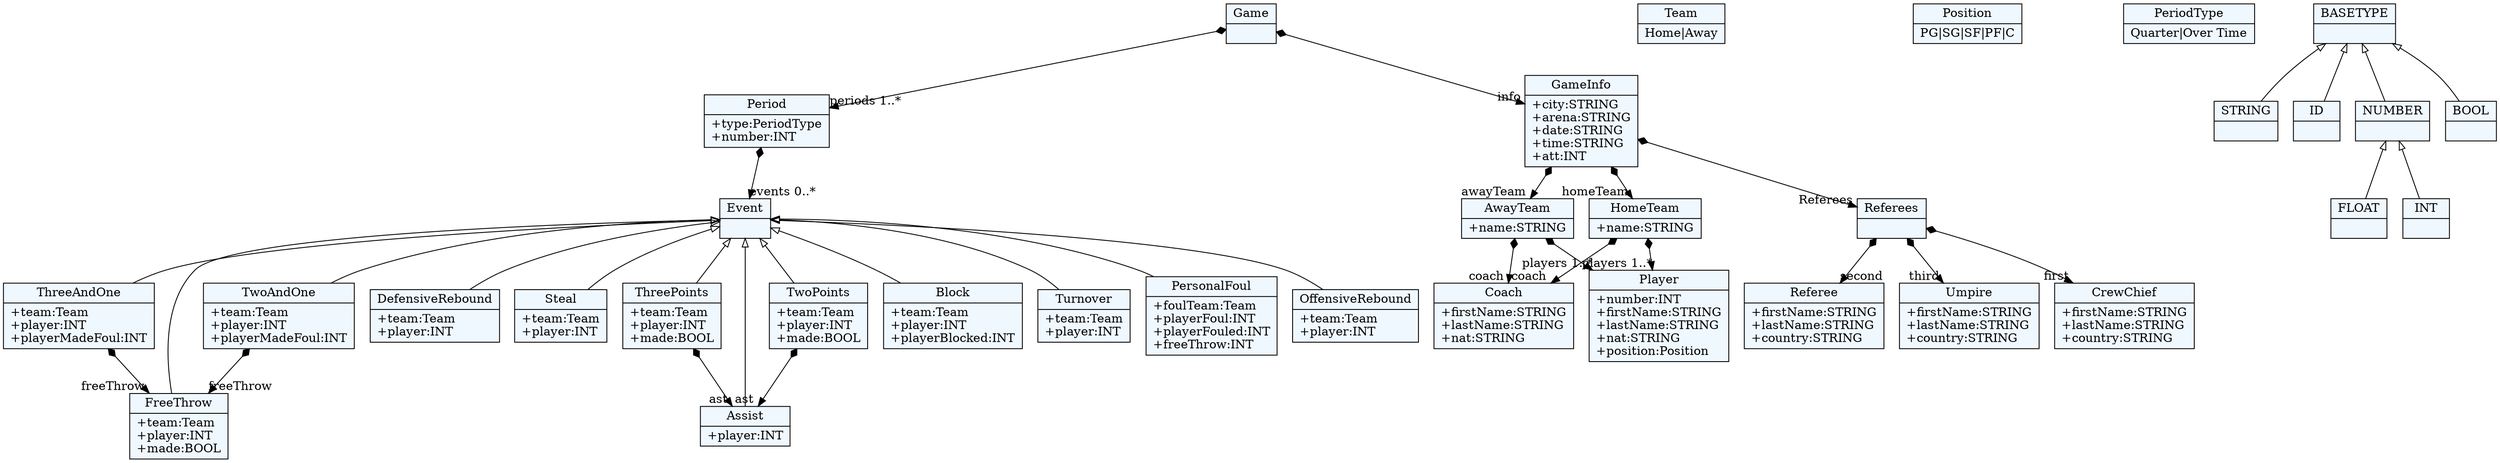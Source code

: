 
    digraph xtext {
    fontname = "Bitstream Vera Sans"
    fontsize = 8
    node[
        shape=record,
        style=filled,
        fillcolor=aliceblue
    ]
    edge[dir=black,arrowtail=empty]


55405848[ label="{Turnover|+team:Team\l+player:INT\l}"]

55347560[ label="{CrewChief|+firstName:STRING\l+lastName:STRING\l+country:STRING\l}"]

55404432[ label="{PersonalFoul|+foulTeam:Team\l+playerFoul:INT\l+playerFouled:INT\l+freeThrow:INT\l}"]

55424440[ label="{OffensiveRebound|+team:Team\l+player:INT\l}"]

55346144 -> 55346616[arrowtail=diamond, dir=both, headlabel="info "]
55346144 -> 55384424[arrowtail=diamond, dir=both, headlabel="periods 1..*"]
55346144[ label="{Game|}"]

55384424 -> 55385368[arrowtail=diamond, dir=both, headlabel="events 0..*"]
55384424[ label="{Period|+type:PeriodType\l+number:INT\l}"]

55403016[ label="{FreeThrow|+team:Team\l+player:INT\l+made:BOOL\l}"]

55424912[ label="{DefensiveRebound|+team:Team\l+player:INT\l}"]

55402544[ label="{Team|Home\|Away}"]

55383480[ label="{Position|PG\|SG\|SF\|PF\|C}"]

55405376 -> 55403016[arrowtail=diamond, dir=both, headlabel="freeThrow "]
55405376[ label="{ThreeAndOne|+team:Team\l+player:INT\l+playerMadeFoul:INT\l}"]

55346616 -> 55347088[arrowtail=diamond, dir=both, headlabel="Referees "]
55346616 -> 55382064[arrowtail=diamond, dir=both, headlabel="homeTeam "]
55346616 -> 55382536[arrowtail=diamond, dir=both, headlabel="awayTeam "]
55346616[ label="{GameInfo|+city:STRING\l+arena:STRING\l+date:STRING\l+time:STRING\l+att:INT\l}"]

55423024[ label="{Steal|+team:Team\l+player:INT\l}"]

55385368[ label="{Event|}"]
55385368 -> 55403016 [dir=back]
55385368 -> 55403488 [dir=back]
55385368 -> 55403960 [dir=back]
55385368 -> 55423496 [dir=back]
55385368 -> 55404432 [dir=back]
55385368 -> 55404904 [dir=back]
55385368 -> 55405376 [dir=back]
55385368 -> 55405848 [dir=back]
55385368 -> 55423024 [dir=back]
55385368 -> 55423968 [dir=back]
55385368 -> 55424440 [dir=back]
55385368 -> 55424912 [dir=back]

55383952[ label="{Coach|+firstName:STRING\l+lastName:STRING\l+nat:STRING\l}"]

55347088 -> 55347560[arrowtail=diamond, dir=both, headlabel="first "]
55347088 -> 55348032[arrowtail=diamond, dir=both, headlabel="second "]
55347088 -> 55348504[arrowtail=diamond, dir=both, headlabel="third "]
55347088[ label="{Referees|}"]

55403960 -> 55423496[arrowtail=diamond, dir=both, headlabel="ast "]
55403960[ label="{ThreePoints|+team:Team\l+player:INT\l+made:BOOL\l}"]

55423496[ label="{Assist|+player:INT\l}"]

55383008[ label="{Player|+number:INT\l+firstName:STRING\l+lastName:STRING\l+nat:STRING\l+position:Position\l}"]

55348032[ label="{Referee|+firstName:STRING\l+lastName:STRING\l+country:STRING\l}"]

55348504[ label="{Umpire|+firstName:STRING\l+lastName:STRING\l+country:STRING\l}"]

55382064 -> 55383008[arrowtail=diamond, dir=both, headlabel="players 1..*"]
55382064 -> 55383952[arrowtail=diamond, dir=both, headlabel="coach "]
55382064[ label="{HomeTeam|+name:STRING\l}"]

55384896[ label="{PeriodType|Quarter\|Over Time}"]

55382536 -> 55383008[arrowtail=diamond, dir=both, headlabel="players 1..*"]
55382536 -> 55383952[arrowtail=diamond, dir=both, headlabel="coach "]
55382536[ label="{AwayTeam|+name:STRING\l}"]

55423968[ label="{Block|+team:Team\l+player:INT\l+playerBlocked:INT\l}"]

55403488 -> 55423496[arrowtail=diamond, dir=both, headlabel="ast "]
55403488[ label="{TwoPoints|+team:Team\l+player:INT\l+made:BOOL\l}"]

55404904 -> 55403016[arrowtail=diamond, dir=both, headlabel="freeThrow "]
55404904[ label="{TwoAndOne|+team:Team\l+player:INT\l+playerMadeFoul:INT\l}"]

43387240[ label="{FLOAT|}"]

43385824[ label="{STRING|}"]

43386768[ label="{INT|}"]

43385352[ label="{ID|}"]

43388184[ label="{BASETYPE|}"]
43388184 -> 43387712 [dir=back]
43388184 -> 43386296 [dir=back]
43388184 -> 43385352 [dir=back]
43388184 -> 43385824 [dir=back]

43386296[ label="{BOOL|}"]

43387712[ label="{NUMBER|}"]
43387712 -> 43387240 [dir=back]
43387712 -> 43386768 [dir=back]


}
